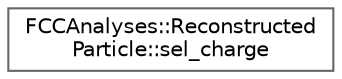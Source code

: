 digraph "Graphical Class Hierarchy"
{
 // LATEX_PDF_SIZE
  bgcolor="transparent";
  edge [fontname=Helvetica,fontsize=10,labelfontname=Helvetica,labelfontsize=10];
  node [fontname=Helvetica,fontsize=10,shape=box,height=0.2,width=0.4];
  rankdir="LR";
  Node0 [id="Node000000",label="FCCAnalyses::Reconstructed\lParticle::sel_charge",height=0.2,width=0.4,color="grey40", fillcolor="white", style="filled",URL="$structFCCAnalyses_1_1ReconstructedParticle_1_1sel__charge.html",tooltip="select ReconstructedParticles with charge equal or in asolute value"];
}
